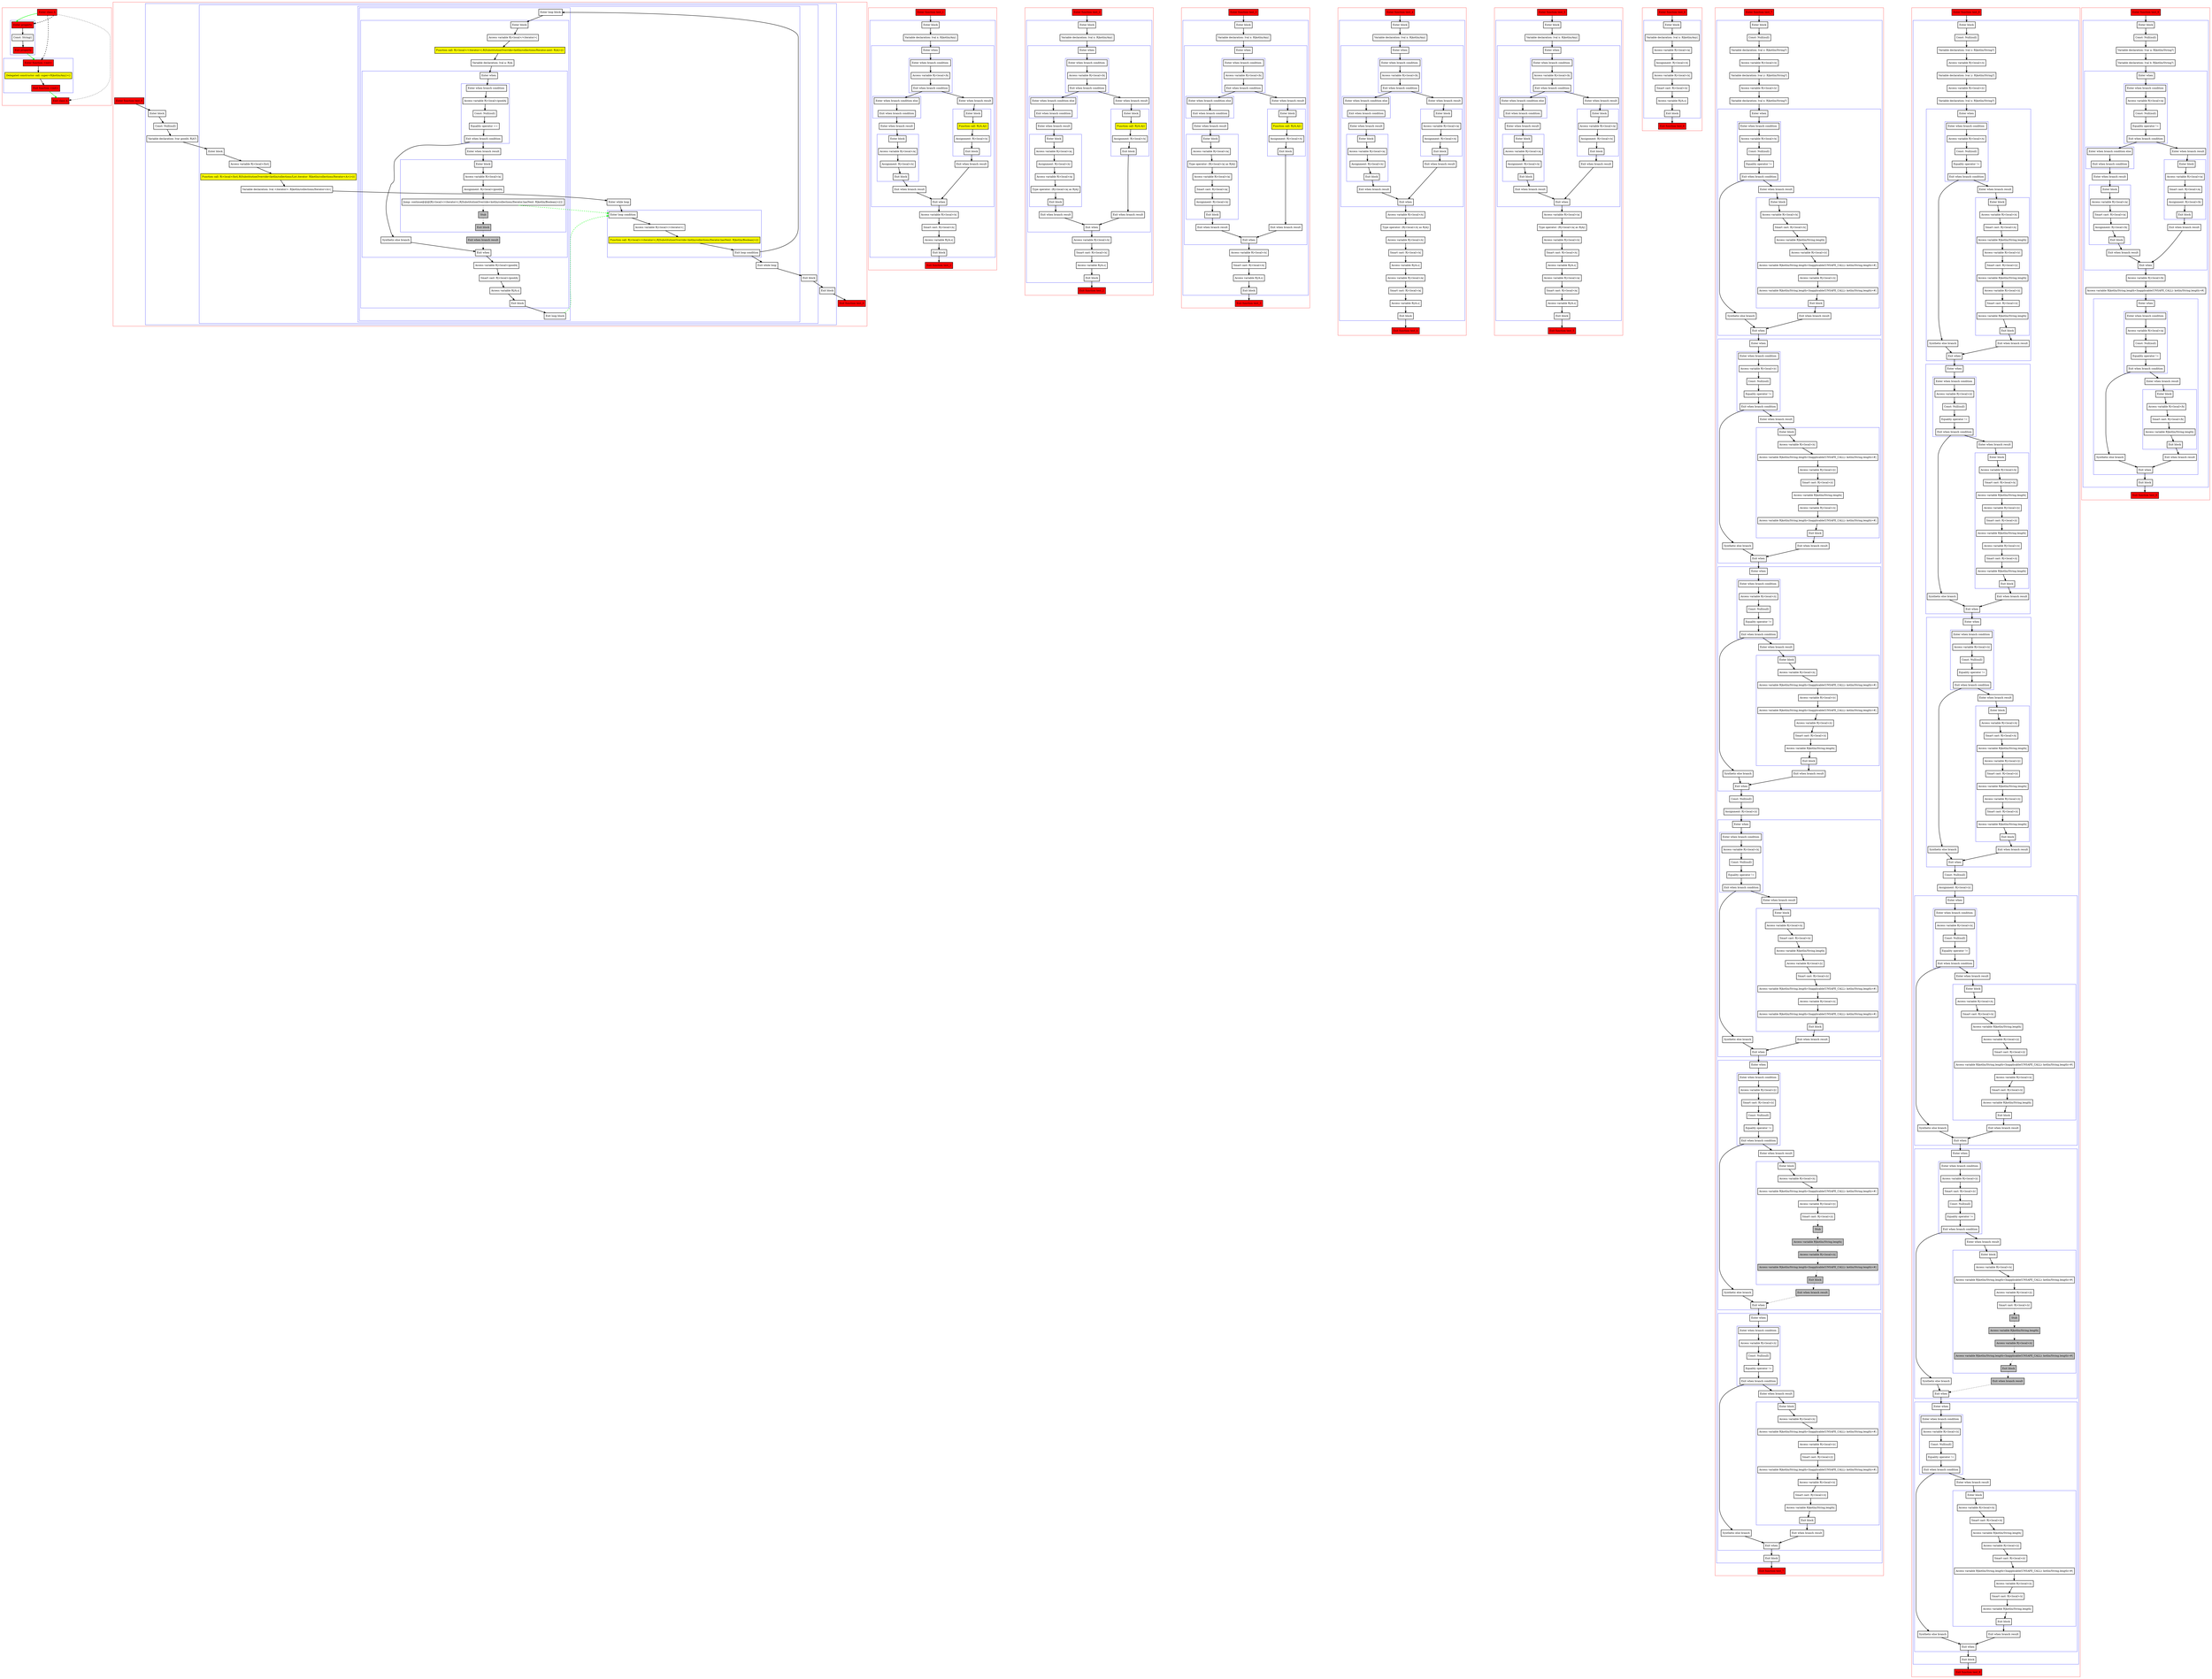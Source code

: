 digraph boundSmartcastsInBranches_kt {
    graph [nodesep=3]
    node [shape=box penwidth=2]
    edge [penwidth=2]

    subgraph cluster_0 {
        color=red
        0 [label="Enter class A" style="filled" fillcolor=red];
        subgraph cluster_1 {
            color=blue
            1 [label="Enter property" style="filled" fillcolor=red];
            2 [label="Const: String()"];
            3 [label="Exit property" style="filled" fillcolor=red];
        }
        subgraph cluster_2 {
            color=blue
            4 [label="Enter function <init>" style="filled" fillcolor=red];
            5 [label="Delegated constructor call: super<R|kotlin/Any|>()" style="filled" fillcolor=yellow];
            6 [label="Exit function <init>" style="filled" fillcolor=red];
        }
        7 [label="Exit class A" style="filled" fillcolor=red];
    }
    0 -> {1} [color=green];
    0 -> {7} [style=dotted];
    0 -> {1 4} [style=dashed];
    1 -> {2};
    2 -> {3};
    3 -> {4} [color=green];
    4 -> {5};
    5 -> {6};
    6 -> {7} [color=green];

    subgraph cluster_3 {
        color=red
        8 [label="Enter function test_0" style="filled" fillcolor=red];
        subgraph cluster_4 {
            color=blue
            9 [label="Enter block"];
            10 [label="Const: Null(null)"];
            11 [label="Variable declaration: lvar goodA: R|A?|"];
            subgraph cluster_5 {
                color=blue
                12 [label="Enter block"];
                13 [label="Access variable R|<local>/list|"];
                14 [label="Function call: R|<local>/list|.R|SubstitutionOverride<kotlin/collections/List.iterator: R|kotlin/collections/Iterator<A>|>|()" style="filled" fillcolor=yellow];
                15 [label="Variable declaration: lval <iterator>: R|kotlin/collections/Iterator<A>|"];
                subgraph cluster_6 {
                    color=blue
                    16 [label="Enter while loop"];
                    subgraph cluster_7 {
                        color=blue
                        17 [label="Enter loop condition"];
                        18 [label="Access variable R|<local>/<iterator>|"];
                        19 [label="Function call: R|<local>/<iterator>|.R|SubstitutionOverride<kotlin/collections/Iterator.hasNext: R|kotlin/Boolean|>|()" style="filled" fillcolor=yellow];
                        20 [label="Exit loop condition"];
                    }
                    subgraph cluster_8 {
                        color=blue
                        21 [label="Enter loop block"];
                        subgraph cluster_9 {
                            color=blue
                            22 [label="Enter block"];
                            23 [label="Access variable R|<local>/<iterator>|"];
                            24 [label="Function call: R|<local>/<iterator>|.R|SubstitutionOverride<kotlin/collections/Iterator.next: R|A|>|()" style="filled" fillcolor=yellow];
                            25 [label="Variable declaration: lval a: R|A|"];
                            subgraph cluster_10 {
                                color=blue
                                26 [label="Enter when"];
                                subgraph cluster_11 {
                                    color=blue
                                    27 [label="Enter when branch condition "];
                                    28 [label="Access variable R|<local>/goodA|"];
                                    29 [label="Const: Null(null)"];
                                    30 [label="Equality operator =="];
                                    31 [label="Exit when branch condition"];
                                }
                                32 [label="Synthetic else branch"];
                                33 [label="Enter when branch result"];
                                subgraph cluster_12 {
                                    color=blue
                                    34 [label="Enter block"];
                                    35 [label="Access variable R|<local>/a|"];
                                    36 [label="Assignment: R|<local>/goodA|"];
                                    37 [label="Jump: continue@@@[R|<local>/<iterator>|.R|SubstitutionOverride<kotlin/collections/Iterator.hasNext: R|kotlin/Boolean|>|()] "];
                                    38 [label="Stub" style="filled" fillcolor=gray];
                                    39 [label="Exit block" style="filled" fillcolor=gray];
                                }
                                40 [label="Exit when branch result" style="filled" fillcolor=gray];
                                41 [label="Exit when"];
                            }
                            42 [label="Access variable R|<local>/goodA|"];
                            43 [label="Smart cast: R|<local>/goodA|"];
                            44 [label="Access variable R|/A.s|"];
                            45 [label="Exit block"];
                        }
                        46 [label="Exit loop block"];
                    }
                    47 [label="Exit while loop"];
                }
                48 [label="Exit block"];
            }
            49 [label="Exit block"];
        }
        50 [label="Exit function test_0" style="filled" fillcolor=red];
    }
    8 -> {9};
    9 -> {10};
    10 -> {11};
    11 -> {12};
    12 -> {13};
    13 -> {14};
    14 -> {15};
    15 -> {16};
    16 -> {17};
    17 -> {18};
    18 -> {19};
    19 -> {20};
    20 -> {21 47};
    21 -> {22};
    22 -> {23};
    23 -> {24};
    24 -> {25};
    25 -> {26};
    26 -> {27};
    27 -> {28};
    28 -> {29};
    29 -> {30};
    30 -> {31};
    31 -> {32 33};
    32 -> {41};
    33 -> {34};
    34 -> {35};
    35 -> {36};
    36 -> {37};
    37 -> {17} [color=green style=dashed];
    37 -> {38} [style=dotted];
    38 -> {39} [style=dotted];
    39 -> {40} [style=dotted];
    40 -> {41} [style=dotted];
    41 -> {42};
    42 -> {43};
    43 -> {44};
    44 -> {45};
    45 -> {46};
    46 -> {17} [color=green style=dashed];
    47 -> {48};
    48 -> {49};
    49 -> {50};

    subgraph cluster_13 {
        color=red
        51 [label="Enter function test_1" style="filled" fillcolor=red];
        subgraph cluster_14 {
            color=blue
            52 [label="Enter block"];
            53 [label="Variable declaration: lval x: R|kotlin/Any|"];
            subgraph cluster_15 {
                color=blue
                54 [label="Enter when"];
                subgraph cluster_16 {
                    color=blue
                    55 [label="Enter when branch condition "];
                    56 [label="Access variable R|<local>/b|"];
                    57 [label="Exit when branch condition"];
                }
                subgraph cluster_17 {
                    color=blue
                    58 [label="Enter when branch condition else"];
                    59 [label="Exit when branch condition"];
                }
                60 [label="Enter when branch result"];
                subgraph cluster_18 {
                    color=blue
                    61 [label="Enter block"];
                    62 [label="Access variable R|<local>/a|"];
                    63 [label="Assignment: R|<local>/x|"];
                    64 [label="Exit block"];
                }
                65 [label="Exit when branch result"];
                66 [label="Enter when branch result"];
                subgraph cluster_19 {
                    color=blue
                    67 [label="Enter block"];
                    68 [label="Function call: R|/A.A|()" style="filled" fillcolor=yellow];
                    69 [label="Assignment: R|<local>/x|"];
                    70 [label="Exit block"];
                }
                71 [label="Exit when branch result"];
                72 [label="Exit when"];
            }
            73 [label="Access variable R|<local>/x|"];
            74 [label="Smart cast: R|<local>/x|"];
            75 [label="Access variable R|/A.s|"];
            76 [label="Exit block"];
        }
        77 [label="Exit function test_1" style="filled" fillcolor=red];
    }
    51 -> {52};
    52 -> {53};
    53 -> {54};
    54 -> {55};
    55 -> {56};
    56 -> {57};
    57 -> {58 66};
    58 -> {59};
    59 -> {60};
    60 -> {61};
    61 -> {62};
    62 -> {63};
    63 -> {64};
    64 -> {65};
    65 -> {72};
    66 -> {67};
    67 -> {68};
    68 -> {69};
    69 -> {70};
    70 -> {71};
    71 -> {72};
    72 -> {73};
    73 -> {74};
    74 -> {75};
    75 -> {76};
    76 -> {77};

    subgraph cluster_20 {
        color=red
        78 [label="Enter function test_2" style="filled" fillcolor=red];
        subgraph cluster_21 {
            color=blue
            79 [label="Enter block"];
            80 [label="Variable declaration: lval x: R|kotlin/Any|"];
            subgraph cluster_22 {
                color=blue
                81 [label="Enter when"];
                subgraph cluster_23 {
                    color=blue
                    82 [label="Enter when branch condition "];
                    83 [label="Access variable R|<local>/b|"];
                    84 [label="Exit when branch condition"];
                }
                subgraph cluster_24 {
                    color=blue
                    85 [label="Enter when branch condition else"];
                    86 [label="Exit when branch condition"];
                }
                87 [label="Enter when branch result"];
                subgraph cluster_25 {
                    color=blue
                    88 [label="Enter block"];
                    89 [label="Access variable R|<local>/a|"];
                    90 [label="Assignment: R|<local>/x|"];
                    91 [label="Access variable R|<local>/a|"];
                    92 [label="Type operator: (R|<local>/a| as R|A|)"];
                    93 [label="Exit block"];
                }
                94 [label="Exit when branch result"];
                95 [label="Enter when branch result"];
                subgraph cluster_26 {
                    color=blue
                    96 [label="Enter block"];
                    97 [label="Function call: R|/A.A|()" style="filled" fillcolor=yellow];
                    98 [label="Assignment: R|<local>/x|"];
                    99 [label="Exit block"];
                }
                100 [label="Exit when branch result"];
                101 [label="Exit when"];
            }
            102 [label="Access variable R|<local>/x|"];
            103 [label="Smart cast: R|<local>/x|"];
            104 [label="Access variable R|/A.s|"];
            105 [label="Exit block"];
        }
        106 [label="Exit function test_2" style="filled" fillcolor=red];
    }
    78 -> {79};
    79 -> {80};
    80 -> {81};
    81 -> {82};
    82 -> {83};
    83 -> {84};
    84 -> {85 95};
    85 -> {86};
    86 -> {87};
    87 -> {88};
    88 -> {89};
    89 -> {90};
    90 -> {91};
    91 -> {92};
    92 -> {93};
    93 -> {94};
    94 -> {101};
    95 -> {96};
    96 -> {97};
    97 -> {98};
    98 -> {99};
    99 -> {100};
    100 -> {101};
    101 -> {102};
    102 -> {103};
    103 -> {104};
    104 -> {105};
    105 -> {106};

    subgraph cluster_27 {
        color=red
        107 [label="Enter function test_3" style="filled" fillcolor=red];
        subgraph cluster_28 {
            color=blue
            108 [label="Enter block"];
            109 [label="Variable declaration: lval x: R|kotlin/Any|"];
            subgraph cluster_29 {
                color=blue
                110 [label="Enter when"];
                subgraph cluster_30 {
                    color=blue
                    111 [label="Enter when branch condition "];
                    112 [label="Access variable R|<local>/b|"];
                    113 [label="Exit when branch condition"];
                }
                subgraph cluster_31 {
                    color=blue
                    114 [label="Enter when branch condition else"];
                    115 [label="Exit when branch condition"];
                }
                116 [label="Enter when branch result"];
                subgraph cluster_32 {
                    color=blue
                    117 [label="Enter block"];
                    118 [label="Access variable R|<local>/a|"];
                    119 [label="Type operator: (R|<local>/a| as R|A|)"];
                    120 [label="Access variable R|<local>/a|"];
                    121 [label="Smart cast: R|<local>/a|"];
                    122 [label="Assignment: R|<local>/x|"];
                    123 [label="Exit block"];
                }
                124 [label="Exit when branch result"];
                125 [label="Enter when branch result"];
                subgraph cluster_33 {
                    color=blue
                    126 [label="Enter block"];
                    127 [label="Function call: R|/A.A|()" style="filled" fillcolor=yellow];
                    128 [label="Assignment: R|<local>/x|"];
                    129 [label="Exit block"];
                }
                130 [label="Exit when branch result"];
                131 [label="Exit when"];
            }
            132 [label="Access variable R|<local>/x|"];
            133 [label="Smart cast: R|<local>/x|"];
            134 [label="Access variable R|/A.s|"];
            135 [label="Exit block"];
        }
        136 [label="Exit function test_3" style="filled" fillcolor=red];
    }
    107 -> {108};
    108 -> {109};
    109 -> {110};
    110 -> {111};
    111 -> {112};
    112 -> {113};
    113 -> {114 125};
    114 -> {115};
    115 -> {116};
    116 -> {117};
    117 -> {118};
    118 -> {119};
    119 -> {120};
    120 -> {121};
    121 -> {122};
    122 -> {123};
    123 -> {124};
    124 -> {131};
    125 -> {126};
    126 -> {127};
    127 -> {128};
    128 -> {129};
    129 -> {130};
    130 -> {131};
    131 -> {132};
    132 -> {133};
    133 -> {134};
    134 -> {135};
    135 -> {136};

    subgraph cluster_34 {
        color=red
        137 [label="Enter function test_4" style="filled" fillcolor=red];
        subgraph cluster_35 {
            color=blue
            138 [label="Enter block"];
            139 [label="Variable declaration: lval x: R|kotlin/Any|"];
            subgraph cluster_36 {
                color=blue
                140 [label="Enter when"];
                subgraph cluster_37 {
                    color=blue
                    141 [label="Enter when branch condition "];
                    142 [label="Access variable R|<local>/b|"];
                    143 [label="Exit when branch condition"];
                }
                subgraph cluster_38 {
                    color=blue
                    144 [label="Enter when branch condition else"];
                    145 [label="Exit when branch condition"];
                }
                146 [label="Enter when branch result"];
                subgraph cluster_39 {
                    color=blue
                    147 [label="Enter block"];
                    148 [label="Access variable R|<local>/a|"];
                    149 [label="Assignment: R|<local>/x|"];
                    150 [label="Exit block"];
                }
                151 [label="Exit when branch result"];
                152 [label="Enter when branch result"];
                subgraph cluster_40 {
                    color=blue
                    153 [label="Enter block"];
                    154 [label="Access variable R|<local>/a|"];
                    155 [label="Assignment: R|<local>/x|"];
                    156 [label="Exit block"];
                }
                157 [label="Exit when branch result"];
                158 [label="Exit when"];
            }
            159 [label="Access variable R|<local>/x|"];
            160 [label="Type operator: (R|<local>/x| as R|A|)"];
            161 [label="Access variable R|<local>/x|"];
            162 [label="Smart cast: R|<local>/x|"];
            163 [label="Access variable R|/A.s|"];
            164 [label="Access variable R|<local>/a|"];
            165 [label="Smart cast: R|<local>/a|"];
            166 [label="Access variable R|/A.s|"];
            167 [label="Exit block"];
        }
        168 [label="Exit function test_4" style="filled" fillcolor=red];
    }
    137 -> {138};
    138 -> {139};
    139 -> {140};
    140 -> {141};
    141 -> {142};
    142 -> {143};
    143 -> {144 152};
    144 -> {145};
    145 -> {146};
    146 -> {147};
    147 -> {148};
    148 -> {149};
    149 -> {150};
    150 -> {151};
    151 -> {158};
    152 -> {153};
    153 -> {154};
    154 -> {155};
    155 -> {156};
    156 -> {157};
    157 -> {158};
    158 -> {159};
    159 -> {160};
    160 -> {161};
    161 -> {162};
    162 -> {163};
    163 -> {164};
    164 -> {165};
    165 -> {166};
    166 -> {167};
    167 -> {168};

    subgraph cluster_41 {
        color=red
        169 [label="Enter function test_5" style="filled" fillcolor=red];
        subgraph cluster_42 {
            color=blue
            170 [label="Enter block"];
            171 [label="Variable declaration: lval x: R|kotlin/Any|"];
            subgraph cluster_43 {
                color=blue
                172 [label="Enter when"];
                subgraph cluster_44 {
                    color=blue
                    173 [label="Enter when branch condition "];
                    174 [label="Access variable R|<local>/b|"];
                    175 [label="Exit when branch condition"];
                }
                subgraph cluster_45 {
                    color=blue
                    176 [label="Enter when branch condition else"];
                    177 [label="Exit when branch condition"];
                }
                178 [label="Enter when branch result"];
                subgraph cluster_46 {
                    color=blue
                    179 [label="Enter block"];
                    180 [label="Access variable R|<local>/a|"];
                    181 [label="Assignment: R|<local>/x|"];
                    182 [label="Exit block"];
                }
                183 [label="Exit when branch result"];
                184 [label="Enter when branch result"];
                subgraph cluster_47 {
                    color=blue
                    185 [label="Enter block"];
                    186 [label="Access variable R|<local>/a|"];
                    187 [label="Assignment: R|<local>/x|"];
                    188 [label="Exit block"];
                }
                189 [label="Exit when branch result"];
                190 [label="Exit when"];
            }
            191 [label="Access variable R|<local>/a|"];
            192 [label="Type operator: (R|<local>/a| as R|A|)"];
            193 [label="Access variable R|<local>/x|"];
            194 [label="Smart cast: R|<local>/x|"];
            195 [label="Access variable R|/A.s|"];
            196 [label="Access variable R|<local>/a|"];
            197 [label="Smart cast: R|<local>/a|"];
            198 [label="Access variable R|/A.s|"];
            199 [label="Exit block"];
        }
        200 [label="Exit function test_5" style="filled" fillcolor=red];
    }
    169 -> {170};
    170 -> {171};
    171 -> {172};
    172 -> {173};
    173 -> {174};
    174 -> {175};
    175 -> {176 184};
    176 -> {177};
    177 -> {178};
    178 -> {179};
    179 -> {180};
    180 -> {181};
    181 -> {182};
    182 -> {183};
    183 -> {190};
    184 -> {185};
    185 -> {186};
    186 -> {187};
    187 -> {188};
    188 -> {189};
    189 -> {190};
    190 -> {191};
    191 -> {192};
    192 -> {193};
    193 -> {194};
    194 -> {195};
    195 -> {196};
    196 -> {197};
    197 -> {198};
    198 -> {199};
    199 -> {200};

    subgraph cluster_48 {
        color=red
        201 [label="Enter function test_6" style="filled" fillcolor=red];
        subgraph cluster_49 {
            color=blue
            202 [label="Enter block"];
            203 [label="Variable declaration: lval x: R|kotlin/Any|"];
            204 [label="Access variable R|<local>/a|"];
            205 [label="Assignment: R|<local>/x|"];
            206 [label="Access variable R|<local>/x|"];
            207 [label="Smart cast: R|<local>/x|"];
            208 [label="Access variable R|/A.s|"];
            209 [label="Exit block"];
        }
        210 [label="Exit function test_6" style="filled" fillcolor=red];
    }
    201 -> {202};
    202 -> {203};
    203 -> {204};
    204 -> {205};
    205 -> {206};
    206 -> {207};
    207 -> {208};
    208 -> {209};
    209 -> {210};

    subgraph cluster_50 {
        color=red
        211 [label="Enter function test_7" style="filled" fillcolor=red];
        subgraph cluster_51 {
            color=blue
            212 [label="Enter block"];
            213 [label="Const: Null(null)"];
            214 [label="Variable declaration: lval z: R|kotlin/String?|"];
            215 [label="Access variable R|<local>/z|"];
            216 [label="Variable declaration: lvar y: R|kotlin/String?|"];
            217 [label="Access variable R|<local>/y|"];
            218 [label="Variable declaration: lval x: R|kotlin/String?|"];
            subgraph cluster_52 {
                color=blue
                219 [label="Enter when"];
                subgraph cluster_53 {
                    color=blue
                    220 [label="Enter when branch condition "];
                    221 [label="Access variable R|<local>/x|"];
                    222 [label="Const: Null(null)"];
                    223 [label="Equality operator !="];
                    224 [label="Exit when branch condition"];
                }
                225 [label="Synthetic else branch"];
                226 [label="Enter when branch result"];
                subgraph cluster_54 {
                    color=blue
                    227 [label="Enter block"];
                    228 [label="Access variable R|<local>/x|"];
                    229 [label="Smart cast: R|<local>/x|"];
                    230 [label="Access variable R|kotlin/String.length|"];
                    231 [label="Access variable R|<local>/y|"];
                    232 [label="Access variable R|kotlin/String.length<Inapplicable(UNSAFE_CALL): kotlin/String.length>#|"];
                    233 [label="Access variable R|<local>/z|"];
                    234 [label="Access variable R|kotlin/String.length<Inapplicable(UNSAFE_CALL): kotlin/String.length>#|"];
                    235 [label="Exit block"];
                }
                236 [label="Exit when branch result"];
                237 [label="Exit when"];
            }
            subgraph cluster_55 {
                color=blue
                238 [label="Enter when"];
                subgraph cluster_56 {
                    color=blue
                    239 [label="Enter when branch condition "];
                    240 [label="Access variable R|<local>/y|"];
                    241 [label="Const: Null(null)"];
                    242 [label="Equality operator !="];
                    243 [label="Exit when branch condition"];
                }
                244 [label="Synthetic else branch"];
                245 [label="Enter when branch result"];
                subgraph cluster_57 {
                    color=blue
                    246 [label="Enter block"];
                    247 [label="Access variable R|<local>/x|"];
                    248 [label="Access variable R|kotlin/String.length<Inapplicable(UNSAFE_CALL): kotlin/String.length>#|"];
                    249 [label="Access variable R|<local>/y|"];
                    250 [label="Smart cast: R|<local>/y|"];
                    251 [label="Access variable R|kotlin/String.length|"];
                    252 [label="Access variable R|<local>/z|"];
                    253 [label="Access variable R|kotlin/String.length<Inapplicable(UNSAFE_CALL): kotlin/String.length>#|"];
                    254 [label="Exit block"];
                }
                255 [label="Exit when branch result"];
                256 [label="Exit when"];
            }
            subgraph cluster_58 {
                color=blue
                257 [label="Enter when"];
                subgraph cluster_59 {
                    color=blue
                    258 [label="Enter when branch condition "];
                    259 [label="Access variable R|<local>/z|"];
                    260 [label="Const: Null(null)"];
                    261 [label="Equality operator !="];
                    262 [label="Exit when branch condition"];
                }
                263 [label="Synthetic else branch"];
                264 [label="Enter when branch result"];
                subgraph cluster_60 {
                    color=blue
                    265 [label="Enter block"];
                    266 [label="Access variable R|<local>/x|"];
                    267 [label="Access variable R|kotlin/String.length<Inapplicable(UNSAFE_CALL): kotlin/String.length>#|"];
                    268 [label="Access variable R|<local>/y|"];
                    269 [label="Access variable R|kotlin/String.length<Inapplicable(UNSAFE_CALL): kotlin/String.length>#|"];
                    270 [label="Access variable R|<local>/z|"];
                    271 [label="Smart cast: R|<local>/z|"];
                    272 [label="Access variable R|kotlin/String.length|"];
                    273 [label="Exit block"];
                }
                274 [label="Exit when branch result"];
                275 [label="Exit when"];
            }
            276 [label="Const: Null(null)"];
            277 [label="Assignment: R|<local>/y|"];
            subgraph cluster_61 {
                color=blue
                278 [label="Enter when"];
                subgraph cluster_62 {
                    color=blue
                    279 [label="Enter when branch condition "];
                    280 [label="Access variable R|<local>/x|"];
                    281 [label="Const: Null(null)"];
                    282 [label="Equality operator !="];
                    283 [label="Exit when branch condition"];
                }
                284 [label="Synthetic else branch"];
                285 [label="Enter when branch result"];
                subgraph cluster_63 {
                    color=blue
                    286 [label="Enter block"];
                    287 [label="Access variable R|<local>/x|"];
                    288 [label="Smart cast: R|<local>/x|"];
                    289 [label="Access variable R|kotlin/String.length|"];
                    290 [label="Access variable R|<local>/y|"];
                    291 [label="Smart cast: R|<local>/y|"];
                    292 [label="Access variable R|kotlin/String.length<Inapplicable(UNSAFE_CALL): kotlin/String.length>#|"];
                    293 [label="Access variable R|<local>/z|"];
                    294 [label="Access variable R|kotlin/String.length<Inapplicable(UNSAFE_CALL): kotlin/String.length>#|"];
                    295 [label="Exit block"];
                }
                296 [label="Exit when branch result"];
                297 [label="Exit when"];
            }
            subgraph cluster_64 {
                color=blue
                298 [label="Enter when"];
                subgraph cluster_65 {
                    color=blue
                    299 [label="Enter when branch condition "];
                    300 [label="Access variable R|<local>/y|"];
                    301 [label="Smart cast: R|<local>/y|"];
                    302 [label="Const: Null(null)"];
                    303 [label="Equality operator !="];
                    304 [label="Exit when branch condition"];
                }
                305 [label="Synthetic else branch"];
                306 [label="Enter when branch result"];
                subgraph cluster_66 {
                    color=blue
                    307 [label="Enter block"];
                    308 [label="Access variable R|<local>/x|"];
                    309 [label="Access variable R|kotlin/String.length<Inapplicable(UNSAFE_CALL): kotlin/String.length>#|"];
                    310 [label="Access variable R|<local>/y|"];
                    311 [label="Smart cast: R|<local>/y|"];
                    312 [label="Stub" style="filled" fillcolor=gray];
                    313 [label="Access variable R|kotlin/String.length|" style="filled" fillcolor=gray];
                    314 [label="Access variable R|<local>/z|" style="filled" fillcolor=gray];
                    315 [label="Access variable R|kotlin/String.length<Inapplicable(UNSAFE_CALL): kotlin/String.length>#|" style="filled" fillcolor=gray];
                    316 [label="Exit block" style="filled" fillcolor=gray];
                }
                317 [label="Exit when branch result" style="filled" fillcolor=gray];
                318 [label="Exit when"];
            }
            subgraph cluster_67 {
                color=blue
                319 [label="Enter when"];
                subgraph cluster_68 {
                    color=blue
                    320 [label="Enter when branch condition "];
                    321 [label="Access variable R|<local>/z|"];
                    322 [label="Const: Null(null)"];
                    323 [label="Equality operator !="];
                    324 [label="Exit when branch condition"];
                }
                325 [label="Synthetic else branch"];
                326 [label="Enter when branch result"];
                subgraph cluster_69 {
                    color=blue
                    327 [label="Enter block"];
                    328 [label="Access variable R|<local>/x|"];
                    329 [label="Access variable R|kotlin/String.length<Inapplicable(UNSAFE_CALL): kotlin/String.length>#|"];
                    330 [label="Access variable R|<local>/y|"];
                    331 [label="Smart cast: R|<local>/y|"];
                    332 [label="Access variable R|kotlin/String.length<Inapplicable(UNSAFE_CALL): kotlin/String.length>#|"];
                    333 [label="Access variable R|<local>/z|"];
                    334 [label="Smart cast: R|<local>/z|"];
                    335 [label="Access variable R|kotlin/String.length|"];
                    336 [label="Exit block"];
                }
                337 [label="Exit when branch result"];
                338 [label="Exit when"];
            }
            339 [label="Exit block"];
        }
        340 [label="Exit function test_7" style="filled" fillcolor=red];
    }
    211 -> {212};
    212 -> {213};
    213 -> {214};
    214 -> {215};
    215 -> {216};
    216 -> {217};
    217 -> {218};
    218 -> {219};
    219 -> {220};
    220 -> {221};
    221 -> {222};
    222 -> {223};
    223 -> {224};
    224 -> {225 226};
    225 -> {237};
    226 -> {227};
    227 -> {228};
    228 -> {229};
    229 -> {230};
    230 -> {231};
    231 -> {232};
    232 -> {233};
    233 -> {234};
    234 -> {235};
    235 -> {236};
    236 -> {237};
    237 -> {238};
    238 -> {239};
    239 -> {240};
    240 -> {241};
    241 -> {242};
    242 -> {243};
    243 -> {244 245};
    244 -> {256};
    245 -> {246};
    246 -> {247};
    247 -> {248};
    248 -> {249};
    249 -> {250};
    250 -> {251};
    251 -> {252};
    252 -> {253};
    253 -> {254};
    254 -> {255};
    255 -> {256};
    256 -> {257};
    257 -> {258};
    258 -> {259};
    259 -> {260};
    260 -> {261};
    261 -> {262};
    262 -> {263 264};
    263 -> {275};
    264 -> {265};
    265 -> {266};
    266 -> {267};
    267 -> {268};
    268 -> {269};
    269 -> {270};
    270 -> {271};
    271 -> {272};
    272 -> {273};
    273 -> {274};
    274 -> {275};
    275 -> {276};
    276 -> {277};
    277 -> {278};
    278 -> {279};
    279 -> {280};
    280 -> {281};
    281 -> {282};
    282 -> {283};
    283 -> {284 285};
    284 -> {297};
    285 -> {286};
    286 -> {287};
    287 -> {288};
    288 -> {289};
    289 -> {290};
    290 -> {291};
    291 -> {292};
    292 -> {293};
    293 -> {294};
    294 -> {295};
    295 -> {296};
    296 -> {297};
    297 -> {298};
    298 -> {299};
    299 -> {300};
    300 -> {301};
    301 -> {302};
    302 -> {303};
    303 -> {304};
    304 -> {305 306};
    305 -> {318};
    306 -> {307};
    307 -> {308};
    308 -> {309};
    309 -> {310};
    310 -> {311};
    311 -> {312} [style=dotted];
    312 -> {313} [style=dotted];
    313 -> {314} [style=dotted];
    314 -> {315} [style=dotted];
    315 -> {316} [style=dotted];
    316 -> {317} [style=dotted];
    317 -> {318} [style=dotted];
    318 -> {319};
    319 -> {320};
    320 -> {321};
    321 -> {322};
    322 -> {323};
    323 -> {324};
    324 -> {325 326};
    325 -> {338};
    326 -> {327};
    327 -> {328};
    328 -> {329};
    329 -> {330};
    330 -> {331};
    331 -> {332};
    332 -> {333};
    333 -> {334};
    334 -> {335};
    335 -> {336};
    336 -> {337};
    337 -> {338};
    338 -> {339};
    339 -> {340};

    subgraph cluster_70 {
        color=red
        341 [label="Enter function test_8" style="filled" fillcolor=red];
        subgraph cluster_71 {
            color=blue
            342 [label="Enter block"];
            343 [label="Const: Null(null)"];
            344 [label="Variable declaration: lval z: R|kotlin/String?|"];
            345 [label="Access variable R|<local>/z|"];
            346 [label="Variable declaration: lvar y: R|kotlin/String?|"];
            347 [label="Access variable R|<local>/y|"];
            348 [label="Variable declaration: lval x: R|kotlin/String?|"];
            subgraph cluster_72 {
                color=blue
                349 [label="Enter when"];
                subgraph cluster_73 {
                    color=blue
                    350 [label="Enter when branch condition "];
                    351 [label="Access variable R|<local>/x|"];
                    352 [label="Const: Null(null)"];
                    353 [label="Equality operator !="];
                    354 [label="Exit when branch condition"];
                }
                355 [label="Synthetic else branch"];
                356 [label="Enter when branch result"];
                subgraph cluster_74 {
                    color=blue
                    357 [label="Enter block"];
                    358 [label="Access variable R|<local>/x|"];
                    359 [label="Smart cast: R|<local>/x|"];
                    360 [label="Access variable R|kotlin/String.length|"];
                    361 [label="Access variable R|<local>/y|"];
                    362 [label="Smart cast: R|<local>/y|"];
                    363 [label="Access variable R|kotlin/String.length|"];
                    364 [label="Access variable R|<local>/z|"];
                    365 [label="Smart cast: R|<local>/z|"];
                    366 [label="Access variable R|kotlin/String.length|"];
                    367 [label="Exit block"];
                }
                368 [label="Exit when branch result"];
                369 [label="Exit when"];
            }
            subgraph cluster_75 {
                color=blue
                370 [label="Enter when"];
                subgraph cluster_76 {
                    color=blue
                    371 [label="Enter when branch condition "];
                    372 [label="Access variable R|<local>/y|"];
                    373 [label="Const: Null(null)"];
                    374 [label="Equality operator !="];
                    375 [label="Exit when branch condition"];
                }
                376 [label="Synthetic else branch"];
                377 [label="Enter when branch result"];
                subgraph cluster_77 {
                    color=blue
                    378 [label="Enter block"];
                    379 [label="Access variable R|<local>/x|"];
                    380 [label="Smart cast: R|<local>/x|"];
                    381 [label="Access variable R|kotlin/String.length|"];
                    382 [label="Access variable R|<local>/y|"];
                    383 [label="Smart cast: R|<local>/y|"];
                    384 [label="Access variable R|kotlin/String.length|"];
                    385 [label="Access variable R|<local>/z|"];
                    386 [label="Smart cast: R|<local>/z|"];
                    387 [label="Access variable R|kotlin/String.length|"];
                    388 [label="Exit block"];
                }
                389 [label="Exit when branch result"];
                390 [label="Exit when"];
            }
            subgraph cluster_78 {
                color=blue
                391 [label="Enter when"];
                subgraph cluster_79 {
                    color=blue
                    392 [label="Enter when branch condition "];
                    393 [label="Access variable R|<local>/z|"];
                    394 [label="Const: Null(null)"];
                    395 [label="Equality operator !="];
                    396 [label="Exit when branch condition"];
                }
                397 [label="Synthetic else branch"];
                398 [label="Enter when branch result"];
                subgraph cluster_80 {
                    color=blue
                    399 [label="Enter block"];
                    400 [label="Access variable R|<local>/x|"];
                    401 [label="Smart cast: R|<local>/x|"];
                    402 [label="Access variable R|kotlin/String.length|"];
                    403 [label="Access variable R|<local>/y|"];
                    404 [label="Smart cast: R|<local>/y|"];
                    405 [label="Access variable R|kotlin/String.length|"];
                    406 [label="Access variable R|<local>/z|"];
                    407 [label="Smart cast: R|<local>/z|"];
                    408 [label="Access variable R|kotlin/String.length|"];
                    409 [label="Exit block"];
                }
                410 [label="Exit when branch result"];
                411 [label="Exit when"];
            }
            412 [label="Const: Null(null)"];
            413 [label="Assignment: R|<local>/y|"];
            subgraph cluster_81 {
                color=blue
                414 [label="Enter when"];
                subgraph cluster_82 {
                    color=blue
                    415 [label="Enter when branch condition "];
                    416 [label="Access variable R|<local>/x|"];
                    417 [label="Const: Null(null)"];
                    418 [label="Equality operator !="];
                    419 [label="Exit when branch condition"];
                }
                420 [label="Synthetic else branch"];
                421 [label="Enter when branch result"];
                subgraph cluster_83 {
                    color=blue
                    422 [label="Enter block"];
                    423 [label="Access variable R|<local>/x|"];
                    424 [label="Smart cast: R|<local>/x|"];
                    425 [label="Access variable R|kotlin/String.length|"];
                    426 [label="Access variable R|<local>/y|"];
                    427 [label="Smart cast: R|<local>/y|"];
                    428 [label="Access variable R|kotlin/String.length<Inapplicable(UNSAFE_CALL): kotlin/String.length>#|"];
                    429 [label="Access variable R|<local>/z|"];
                    430 [label="Smart cast: R|<local>/z|"];
                    431 [label="Access variable R|kotlin/String.length|"];
                    432 [label="Exit block"];
                }
                433 [label="Exit when branch result"];
                434 [label="Exit when"];
            }
            subgraph cluster_84 {
                color=blue
                435 [label="Enter when"];
                subgraph cluster_85 {
                    color=blue
                    436 [label="Enter when branch condition "];
                    437 [label="Access variable R|<local>/y|"];
                    438 [label="Smart cast: R|<local>/y|"];
                    439 [label="Const: Null(null)"];
                    440 [label="Equality operator !="];
                    441 [label="Exit when branch condition"];
                }
                442 [label="Synthetic else branch"];
                443 [label="Enter when branch result"];
                subgraph cluster_86 {
                    color=blue
                    444 [label="Enter block"];
                    445 [label="Access variable R|<local>/x|"];
                    446 [label="Access variable R|kotlin/String.length<Inapplicable(UNSAFE_CALL): kotlin/String.length>#|"];
                    447 [label="Access variable R|<local>/y|"];
                    448 [label="Smart cast: R|<local>/y|"];
                    449 [label="Stub" style="filled" fillcolor=gray];
                    450 [label="Access variable R|kotlin/String.length|" style="filled" fillcolor=gray];
                    451 [label="Access variable R|<local>/z|" style="filled" fillcolor=gray];
                    452 [label="Access variable R|kotlin/String.length<Inapplicable(UNSAFE_CALL): kotlin/String.length>#|" style="filled" fillcolor=gray];
                    453 [label="Exit block" style="filled" fillcolor=gray];
                }
                454 [label="Exit when branch result" style="filled" fillcolor=gray];
                455 [label="Exit when"];
            }
            subgraph cluster_87 {
                color=blue
                456 [label="Enter when"];
                subgraph cluster_88 {
                    color=blue
                    457 [label="Enter when branch condition "];
                    458 [label="Access variable R|<local>/z|"];
                    459 [label="Const: Null(null)"];
                    460 [label="Equality operator !="];
                    461 [label="Exit when branch condition"];
                }
                462 [label="Synthetic else branch"];
                463 [label="Enter when branch result"];
                subgraph cluster_89 {
                    color=blue
                    464 [label="Enter block"];
                    465 [label="Access variable R|<local>/x|"];
                    466 [label="Smart cast: R|<local>/x|"];
                    467 [label="Access variable R|kotlin/String.length|"];
                    468 [label="Access variable R|<local>/y|"];
                    469 [label="Smart cast: R|<local>/y|"];
                    470 [label="Access variable R|kotlin/String.length<Inapplicable(UNSAFE_CALL): kotlin/String.length>#|"];
                    471 [label="Access variable R|<local>/z|"];
                    472 [label="Smart cast: R|<local>/z|"];
                    473 [label="Access variable R|kotlin/String.length|"];
                    474 [label="Exit block"];
                }
                475 [label="Exit when branch result"];
                476 [label="Exit when"];
            }
            477 [label="Exit block"];
        }
        478 [label="Exit function test_8" style="filled" fillcolor=red];
    }
    341 -> {342};
    342 -> {343};
    343 -> {344};
    344 -> {345};
    345 -> {346};
    346 -> {347};
    347 -> {348};
    348 -> {349};
    349 -> {350};
    350 -> {351};
    351 -> {352};
    352 -> {353};
    353 -> {354};
    354 -> {355 356};
    355 -> {369};
    356 -> {357};
    357 -> {358};
    358 -> {359};
    359 -> {360};
    360 -> {361};
    361 -> {362};
    362 -> {363};
    363 -> {364};
    364 -> {365};
    365 -> {366};
    366 -> {367};
    367 -> {368};
    368 -> {369};
    369 -> {370};
    370 -> {371};
    371 -> {372};
    372 -> {373};
    373 -> {374};
    374 -> {375};
    375 -> {376 377};
    376 -> {390};
    377 -> {378};
    378 -> {379};
    379 -> {380};
    380 -> {381};
    381 -> {382};
    382 -> {383};
    383 -> {384};
    384 -> {385};
    385 -> {386};
    386 -> {387};
    387 -> {388};
    388 -> {389};
    389 -> {390};
    390 -> {391};
    391 -> {392};
    392 -> {393};
    393 -> {394};
    394 -> {395};
    395 -> {396};
    396 -> {397 398};
    397 -> {411};
    398 -> {399};
    399 -> {400};
    400 -> {401};
    401 -> {402};
    402 -> {403};
    403 -> {404};
    404 -> {405};
    405 -> {406};
    406 -> {407};
    407 -> {408};
    408 -> {409};
    409 -> {410};
    410 -> {411};
    411 -> {412};
    412 -> {413};
    413 -> {414};
    414 -> {415};
    415 -> {416};
    416 -> {417};
    417 -> {418};
    418 -> {419};
    419 -> {420 421};
    420 -> {434};
    421 -> {422};
    422 -> {423};
    423 -> {424};
    424 -> {425};
    425 -> {426};
    426 -> {427};
    427 -> {428};
    428 -> {429};
    429 -> {430};
    430 -> {431};
    431 -> {432};
    432 -> {433};
    433 -> {434};
    434 -> {435};
    435 -> {436};
    436 -> {437};
    437 -> {438};
    438 -> {439};
    439 -> {440};
    440 -> {441};
    441 -> {442 443};
    442 -> {455};
    443 -> {444};
    444 -> {445};
    445 -> {446};
    446 -> {447};
    447 -> {448};
    448 -> {449} [style=dotted];
    449 -> {450} [style=dotted];
    450 -> {451} [style=dotted];
    451 -> {452} [style=dotted];
    452 -> {453} [style=dotted];
    453 -> {454} [style=dotted];
    454 -> {455} [style=dotted];
    455 -> {456};
    456 -> {457};
    457 -> {458};
    458 -> {459};
    459 -> {460};
    460 -> {461};
    461 -> {462 463};
    462 -> {476};
    463 -> {464};
    464 -> {465};
    465 -> {466};
    466 -> {467};
    467 -> {468};
    468 -> {469};
    469 -> {470};
    470 -> {471};
    471 -> {472};
    472 -> {473};
    473 -> {474};
    474 -> {475};
    475 -> {476};
    476 -> {477};
    477 -> {478};

    subgraph cluster_90 {
        color=red
        479 [label="Enter function test_9" style="filled" fillcolor=red];
        subgraph cluster_91 {
            color=blue
            480 [label="Enter block"];
            481 [label="Const: Null(null)"];
            482 [label="Variable declaration: lvar a: R|kotlin/String?|"];
            483 [label="Variable declaration: lval b: R|kotlin/String?|"];
            subgraph cluster_92 {
                color=blue
                484 [label="Enter when"];
                subgraph cluster_93 {
                    color=blue
                    485 [label="Enter when branch condition "];
                    486 [label="Access variable R|<local>/a|"];
                    487 [label="Const: Null(null)"];
                    488 [label="Equality operator !="];
                    489 [label="Exit when branch condition"];
                }
                subgraph cluster_94 {
                    color=blue
                    490 [label="Enter when branch condition else"];
                    491 [label="Exit when branch condition"];
                }
                492 [label="Enter when branch result"];
                subgraph cluster_95 {
                    color=blue
                    493 [label="Enter block"];
                    494 [label="Access variable R|<local>/a|"];
                    495 [label="Smart cast: R|<local>/a|"];
                    496 [label="Assignment: R|<local>/b|"];
                    497 [label="Exit block"];
                }
                498 [label="Exit when branch result"];
                499 [label="Enter when branch result"];
                subgraph cluster_96 {
                    color=blue
                    500 [label="Enter block"];
                    501 [label="Access variable R|<local>/a|"];
                    502 [label="Smart cast: R|<local>/a|"];
                    503 [label="Assignment: R|<local>/b|"];
                    504 [label="Exit block"];
                }
                505 [label="Exit when branch result"];
                506 [label="Exit when"];
            }
            507 [label="Access variable R|<local>/b|"];
            508 [label="Access variable R|kotlin/String.length<Inapplicable(UNSAFE_CALL): kotlin/String.length>#|"];
            subgraph cluster_97 {
                color=blue
                509 [label="Enter when"];
                subgraph cluster_98 {
                    color=blue
                    510 [label="Enter when branch condition "];
                    511 [label="Access variable R|<local>/a|"];
                    512 [label="Const: Null(null)"];
                    513 [label="Equality operator !="];
                    514 [label="Exit when branch condition"];
                }
                515 [label="Synthetic else branch"];
                516 [label="Enter when branch result"];
                subgraph cluster_99 {
                    color=blue
                    517 [label="Enter block"];
                    518 [label="Access variable R|<local>/b|"];
                    519 [label="Smart cast: R|<local>/b|"];
                    520 [label="Access variable R|kotlin/String.length|"];
                    521 [label="Exit block"];
                }
                522 [label="Exit when branch result"];
                523 [label="Exit when"];
            }
            524 [label="Exit block"];
        }
        525 [label="Exit function test_9" style="filled" fillcolor=red];
    }
    479 -> {480};
    480 -> {481};
    481 -> {482};
    482 -> {483};
    483 -> {484};
    484 -> {485};
    485 -> {486};
    486 -> {487};
    487 -> {488};
    488 -> {489};
    489 -> {490 499};
    490 -> {491};
    491 -> {492};
    492 -> {493};
    493 -> {494};
    494 -> {495};
    495 -> {496};
    496 -> {497};
    497 -> {498};
    498 -> {506};
    499 -> {500};
    500 -> {501};
    501 -> {502};
    502 -> {503};
    503 -> {504};
    504 -> {505};
    505 -> {506};
    506 -> {507};
    507 -> {508};
    508 -> {509};
    509 -> {510};
    510 -> {511};
    511 -> {512};
    512 -> {513};
    513 -> {514};
    514 -> {515 516};
    515 -> {523};
    516 -> {517};
    517 -> {518};
    518 -> {519};
    519 -> {520};
    520 -> {521};
    521 -> {522};
    522 -> {523};
    523 -> {524};
    524 -> {525};

}
